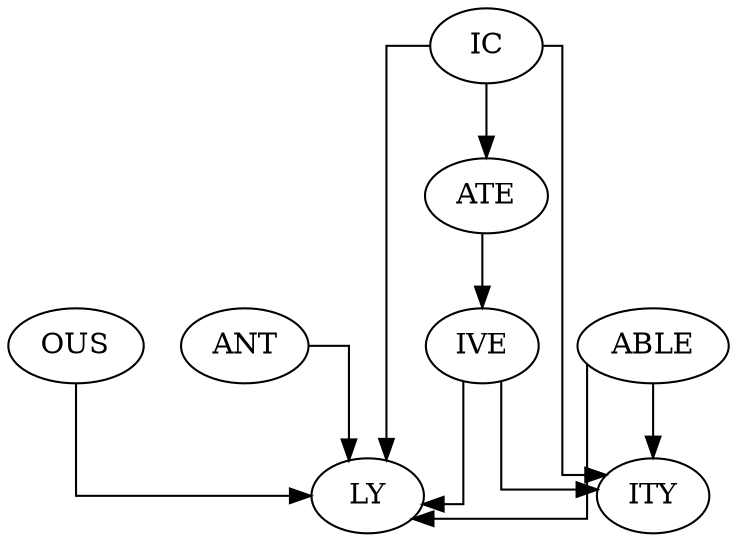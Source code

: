 strict digraph romance {
    splines=ortho;
    ous [label="OUS",pos="2,3!"];
    ly [label="LY",pos="2,2!"];
    ant [label="ANT",pos="3,3!"];
    ic [label="IC",pos="2,1!"];
    ate [label="ATE",pos="1,1!"];
    ive [label="IVE",pos="0,1!"];
    ity [label="ITY",pos="2,0!"];
    able [label="ABLE",pos="3,1!"];
    ous -> ly;
    ant -> ly;
    ic -> ly;
    ic -> ate -> ive;
    ic -> ity;
    ive -> ly;
    ive -> ity;
    able -> ly;
    able -> ity;
}
